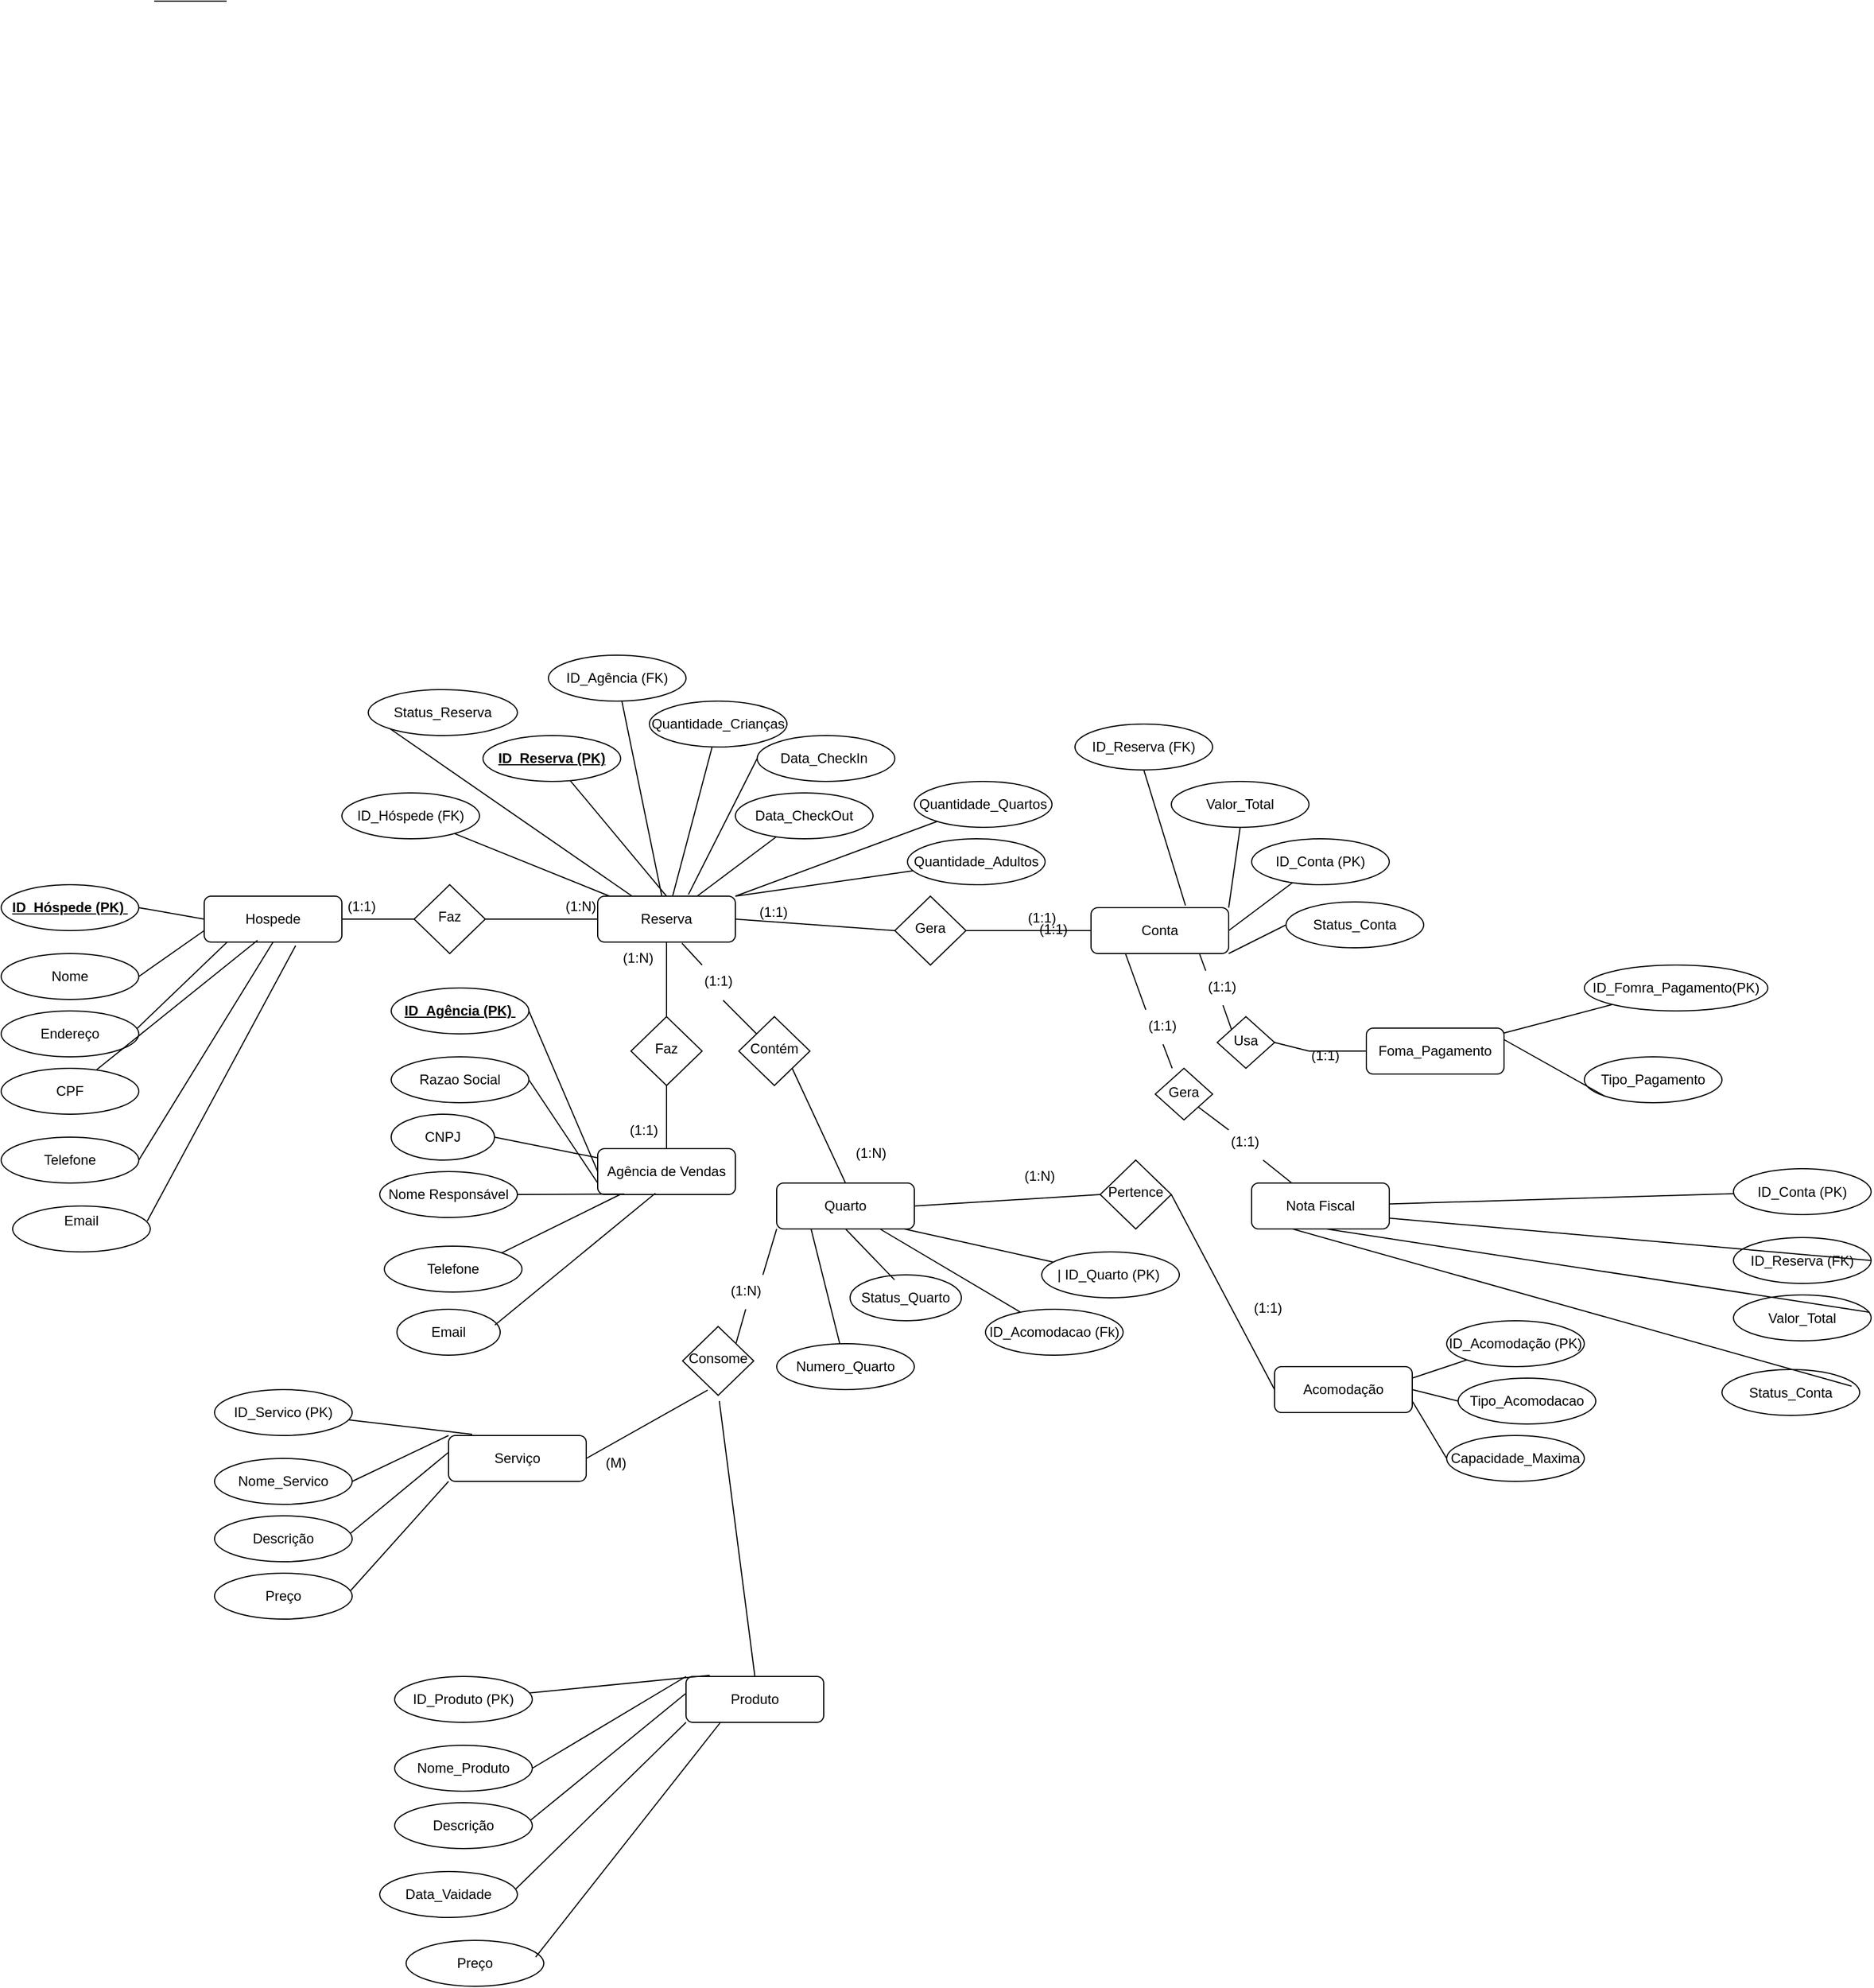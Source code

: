 <mxfile version="26.1.0">
  <diagram id="C5RBs43oDa-KdzZeNtuy" name="Page-1">
    <mxGraphModel dx="1857" dy="2086" grid="1" gridSize="10" guides="1" tooltips="1" connect="1" arrows="1" fold="1" page="1" pageScale="1" pageWidth="827" pageHeight="1169" math="0" shadow="0">
      <root>
        <mxCell id="WIyWlLk6GJQsqaUBKTNV-0" />
        <mxCell id="WIyWlLk6GJQsqaUBKTNV-1" parent="WIyWlLk6GJQsqaUBKTNV-0" />
        <mxCell id="WIyWlLk6GJQsqaUBKTNV-3" value="Hospede" style="rounded=1;whiteSpace=wrap;html=1;fontSize=12;glass=0;strokeWidth=1;shadow=0;" parent="WIyWlLk6GJQsqaUBKTNV-1" vertex="1">
          <mxGeometry x="197" y="40" width="120" height="40" as="geometry" />
        </mxCell>
        <mxCell id="WIyWlLk6GJQsqaUBKTNV-7" value="Agência de Vendas" style="rounded=1;whiteSpace=wrap;html=1;fontSize=12;glass=0;strokeWidth=1;shadow=0;" parent="WIyWlLk6GJQsqaUBKTNV-1" vertex="1">
          <mxGeometry x="540" y="260" width="120" height="40" as="geometry" />
        </mxCell>
        <mxCell id="WIyWlLk6GJQsqaUBKTNV-11" value="Quarto" style="rounded=1;whiteSpace=wrap;html=1;fontSize=12;glass=0;strokeWidth=1;shadow=0;" parent="WIyWlLk6GJQsqaUBKTNV-1" vertex="1">
          <mxGeometry x="696" y="290" width="120" height="40" as="geometry" />
        </mxCell>
        <mxCell id="8hRtxq6peePkyfT46AIR-9" value="&lt;span style=&quot;text-align: left;&quot;&gt;&lt;u&gt;&lt;b&gt;ID_Hóspede (PK)&amp;nbsp;&lt;/b&gt;&lt;/u&gt;&lt;/span&gt;" style="ellipse;whiteSpace=wrap;html=1;" vertex="1" parent="WIyWlLk6GJQsqaUBKTNV-1">
          <mxGeometry x="20" y="30" width="120" height="40" as="geometry" />
        </mxCell>
        <mxCell id="8hRtxq6peePkyfT46AIR-10" value="&lt;span style=&quot;text-align: left;&quot;&gt;Nome&lt;/span&gt;" style="ellipse;whiteSpace=wrap;html=1;" vertex="1" parent="WIyWlLk6GJQsqaUBKTNV-1">
          <mxGeometry x="20" y="90" width="120" height="40" as="geometry" />
        </mxCell>
        <mxCell id="8hRtxq6peePkyfT46AIR-11" value="&lt;span style=&quot;text-align: left;&quot;&gt;Endereço&lt;/span&gt;" style="ellipse;whiteSpace=wrap;html=1;" vertex="1" parent="WIyWlLk6GJQsqaUBKTNV-1">
          <mxGeometry x="20" y="140" width="120" height="40" as="geometry" />
        </mxCell>
        <mxCell id="8hRtxq6peePkyfT46AIR-12" value="&lt;span style=&quot;text-align: left;&quot;&gt;CPF&lt;/span&gt;" style="ellipse;whiteSpace=wrap;html=1;" vertex="1" parent="WIyWlLk6GJQsqaUBKTNV-1">
          <mxGeometry x="20" y="190" width="120" height="40" as="geometry" />
        </mxCell>
        <mxCell id="8hRtxq6peePkyfT46AIR-13" value="&lt;span style=&quot;text-align: left;&quot;&gt;Telefone&lt;/span&gt;" style="ellipse;whiteSpace=wrap;html=1;" vertex="1" parent="WIyWlLk6GJQsqaUBKTNV-1">
          <mxGeometry x="20" y="250" width="120" height="40" as="geometry" />
        </mxCell>
        <mxCell id="8hRtxq6peePkyfT46AIR-14" value="&lt;div style=&quot;text-align: left;&quot;&gt;&lt;span style=&quot;background-color: transparent; color: light-dark(rgb(0, 0, 0), rgb(255, 255, 255));&quot;&gt;Email&lt;/span&gt;&lt;/div&gt;&lt;div style=&quot;text-align: left;&quot;&gt;&lt;span style=&quot;background-color: transparent; color: light-dark(rgb(0, 0, 0), rgb(255, 255, 255));&quot;&gt;&lt;br&gt;&lt;/span&gt;&lt;/div&gt;" style="ellipse;whiteSpace=wrap;html=1;" vertex="1" parent="WIyWlLk6GJQsqaUBKTNV-1">
          <mxGeometry x="30" y="310" width="120" height="40" as="geometry" />
        </mxCell>
        <mxCell id="8hRtxq6peePkyfT46AIR-31" value="&lt;span style=&quot;text-align: left;&quot;&gt;&lt;u&gt;&lt;b&gt;ID_Agência (PK)&amp;nbsp;&lt;/b&gt;&lt;/u&gt;&lt;/span&gt;" style="ellipse;whiteSpace=wrap;html=1;" vertex="1" parent="WIyWlLk6GJQsqaUBKTNV-1">
          <mxGeometry x="360" y="120" width="120" height="40" as="geometry" />
        </mxCell>
        <mxCell id="8hRtxq6peePkyfT46AIR-32" value="&lt;span style=&quot;text-align: left;&quot;&gt;Razao Social&lt;/span&gt;" style="ellipse;whiteSpace=wrap;html=1;" vertex="1" parent="WIyWlLk6GJQsqaUBKTNV-1">
          <mxGeometry x="360" y="180" width="120" height="40" as="geometry" />
        </mxCell>
        <mxCell id="8hRtxq6peePkyfT46AIR-33" value="&lt;span style=&quot;text-align: left;&quot;&gt;CNPJ&lt;/span&gt;" style="ellipse;whiteSpace=wrap;html=1;" vertex="1" parent="WIyWlLk6GJQsqaUBKTNV-1">
          <mxGeometry x="360" y="230" width="90" height="40" as="geometry" />
        </mxCell>
        <mxCell id="8hRtxq6peePkyfT46AIR-35" value="&lt;span style=&quot;text-align: left;&quot;&gt;Nome Responsável&lt;/span&gt;" style="ellipse;whiteSpace=wrap;html=1;" vertex="1" parent="WIyWlLk6GJQsqaUBKTNV-1">
          <mxGeometry x="350" y="280" width="120" height="40" as="geometry" />
        </mxCell>
        <mxCell id="8hRtxq6peePkyfT46AIR-36" value="&lt;div style=&quot;text-align: left;&quot;&gt;Telefone&lt;/div&gt;" style="ellipse;whiteSpace=wrap;html=1;" vertex="1" parent="WIyWlLk6GJQsqaUBKTNV-1">
          <mxGeometry x="354" y="345" width="120" height="40" as="geometry" />
        </mxCell>
        <mxCell id="8hRtxq6peePkyfT46AIR-37" value="&lt;div style=&quot;text-align: left;&quot;&gt;Email&lt;/div&gt;" style="ellipse;whiteSpace=wrap;html=1;" vertex="1" parent="WIyWlLk6GJQsqaUBKTNV-1">
          <mxGeometry x="365" y="400" width="90" height="40" as="geometry" />
        </mxCell>
        <mxCell id="8hRtxq6peePkyfT46AIR-46" value="Reserva" style="rounded=1;whiteSpace=wrap;html=1;fontSize=12;glass=0;strokeWidth=1;shadow=0;" vertex="1" parent="WIyWlLk6GJQsqaUBKTNV-1">
          <mxGeometry x="540" y="40" width="120" height="40" as="geometry" />
        </mxCell>
        <mxCell id="8hRtxq6peePkyfT46AIR-54" value="&lt;span style=&quot;text-align: left;&quot;&gt;&lt;u&gt;&lt;b&gt;ID_Reserva (PK)&lt;/b&gt;&lt;/u&gt;&lt;/span&gt;" style="ellipse;whiteSpace=wrap;html=1;" vertex="1" parent="WIyWlLk6GJQsqaUBKTNV-1">
          <mxGeometry x="440" y="-100" width="120" height="40" as="geometry" />
        </mxCell>
        <mxCell id="8hRtxq6peePkyfT46AIR-55" value="&lt;span style=&quot;text-align: left;&quot;&gt;ID_Hóspede (FK)&lt;/span&gt;" style="ellipse;whiteSpace=wrap;html=1;" vertex="1" parent="WIyWlLk6GJQsqaUBKTNV-1">
          <mxGeometry x="317" y="-50" width="120" height="40" as="geometry" />
        </mxCell>
        <mxCell id="8hRtxq6peePkyfT46AIR-56" value="&lt;span style=&quot;text-align: left;&quot;&gt;ID_Agência (FK)&lt;/span&gt;" style="ellipse;whiteSpace=wrap;html=1;" vertex="1" parent="WIyWlLk6GJQsqaUBKTNV-1">
          <mxGeometry x="497" y="-170" width="120" height="40" as="geometry" />
        </mxCell>
        <mxCell id="8hRtxq6peePkyfT46AIR-57" value="&lt;span style=&quot;text-align: left;&quot;&gt;Data_CheckIn&amp;nbsp;&lt;/span&gt;" style="ellipse;whiteSpace=wrap;html=1;" vertex="1" parent="WIyWlLk6GJQsqaUBKTNV-1">
          <mxGeometry x="679" y="-100" width="120" height="40" as="geometry" />
        </mxCell>
        <mxCell id="8hRtxq6peePkyfT46AIR-58" value="&lt;span style=&quot;text-align: left;&quot;&gt;Data_CheckOut&lt;/span&gt;" style="ellipse;whiteSpace=wrap;html=1;" vertex="1" parent="WIyWlLk6GJQsqaUBKTNV-1">
          <mxGeometry x="660" y="-50" width="120" height="40" as="geometry" />
        </mxCell>
        <mxCell id="8hRtxq6peePkyfT46AIR-59" value="&lt;div style=&quot;text-align: left;&quot;&gt;Quantidade_Quartos&lt;/div&gt;" style="ellipse;whiteSpace=wrap;html=1;" vertex="1" parent="WIyWlLk6GJQsqaUBKTNV-1">
          <mxGeometry x="816" y="-60" width="120" height="40" as="geometry" />
        </mxCell>
        <mxCell id="8hRtxq6peePkyfT46AIR-60" value="&lt;div style=&quot;text-align: left;&quot;&gt;Quantidade_Adultos&lt;/div&gt;" style="ellipse;whiteSpace=wrap;html=1;" vertex="1" parent="WIyWlLk6GJQsqaUBKTNV-1">
          <mxGeometry x="810" y="-10" width="120" height="40" as="geometry" />
        </mxCell>
        <mxCell id="8hRtxq6peePkyfT46AIR-61" value="&lt;div style=&quot;text-align: left;&quot;&gt;Quantidade_Crianças&lt;/div&gt;" style="ellipse;whiteSpace=wrap;html=1;" vertex="1" parent="WIyWlLk6GJQsqaUBKTNV-1">
          <mxGeometry x="585" y="-130" width="120" height="40" as="geometry" />
        </mxCell>
        <mxCell id="8hRtxq6peePkyfT46AIR-63" value="&lt;div style=&quot;text-align: left;&quot;&gt;Status_Reserva&lt;/div&gt;" style="ellipse;whiteSpace=wrap;html=1;" vertex="1" parent="WIyWlLk6GJQsqaUBKTNV-1">
          <mxGeometry x="340" y="-140" width="130" height="40" as="geometry" />
        </mxCell>
        <mxCell id="8hRtxq6peePkyfT46AIR-76" value="" style="endArrow=none;html=1;rounded=0;entryX=0.5;entryY=0;entryDx=0;entryDy=0;" edge="1" parent="WIyWlLk6GJQsqaUBKTNV-1" source="8hRtxq6peePkyfT46AIR-54" target="8hRtxq6peePkyfT46AIR-46">
          <mxGeometry width="50" height="50" relative="1" as="geometry">
            <mxPoint x="693" y="250" as="sourcePoint" />
            <mxPoint x="743" y="200" as="targetPoint" />
          </mxGeometry>
        </mxCell>
        <mxCell id="8hRtxq6peePkyfT46AIR-77" value="" style="endArrow=none;html=1;rounded=0;" edge="1" parent="WIyWlLk6GJQsqaUBKTNV-1" source="8hRtxq6peePkyfT46AIR-55" target="8hRtxq6peePkyfT46AIR-46">
          <mxGeometry width="50" height="50" relative="1" as="geometry">
            <mxPoint x="1090" y="50" as="sourcePoint" />
            <mxPoint x="750" y="130" as="targetPoint" />
          </mxGeometry>
        </mxCell>
        <mxCell id="8hRtxq6peePkyfT46AIR-78" value="" style="endArrow=none;html=1;rounded=0;" edge="1" parent="WIyWlLk6GJQsqaUBKTNV-1" source="8hRtxq6peePkyfT46AIR-56" target="8hRtxq6peePkyfT46AIR-46">
          <mxGeometry width="50" height="50" relative="1" as="geometry">
            <mxPoint x="624" y="70" as="sourcePoint" />
            <mxPoint x="770" y="100" as="targetPoint" />
          </mxGeometry>
        </mxCell>
        <mxCell id="8hRtxq6peePkyfT46AIR-79" value="" style="endArrow=none;html=1;rounded=0;entryX=0.659;entryY=-0.036;entryDx=0;entryDy=0;exitX=0;exitY=0.5;exitDx=0;exitDy=0;entryPerimeter=0;" edge="1" parent="WIyWlLk6GJQsqaUBKTNV-1" source="8hRtxq6peePkyfT46AIR-57" target="8hRtxq6peePkyfT46AIR-46">
          <mxGeometry width="50" height="50" relative="1" as="geometry">
            <mxPoint x="634" y="80" as="sourcePoint" />
            <mxPoint x="780" y="110" as="targetPoint" />
          </mxGeometry>
        </mxCell>
        <mxCell id="8hRtxq6peePkyfT46AIR-80" value="" style="endArrow=none;html=1;rounded=0;" edge="1" parent="WIyWlLk6GJQsqaUBKTNV-1" source="8hRtxq6peePkyfT46AIR-58" target="8hRtxq6peePkyfT46AIR-46">
          <mxGeometry width="50" height="50" relative="1" as="geometry">
            <mxPoint x="644" y="90" as="sourcePoint" />
            <mxPoint x="790" y="120" as="targetPoint" />
          </mxGeometry>
        </mxCell>
        <mxCell id="8hRtxq6peePkyfT46AIR-81" value="" style="endArrow=none;html=1;rounded=0;entryX=1;entryY=0;entryDx=0;entryDy=0;" edge="1" parent="WIyWlLk6GJQsqaUBKTNV-1" source="8hRtxq6peePkyfT46AIR-59" target="8hRtxq6peePkyfT46AIR-46">
          <mxGeometry width="50" height="50" relative="1" as="geometry">
            <mxPoint x="654" y="100" as="sourcePoint" />
            <mxPoint x="800" y="130" as="targetPoint" />
          </mxGeometry>
        </mxCell>
        <mxCell id="8hRtxq6peePkyfT46AIR-82" value="" style="endArrow=none;html=1;rounded=0;entryX=1;entryY=0;entryDx=0;entryDy=0;" edge="1" parent="WIyWlLk6GJQsqaUBKTNV-1" source="8hRtxq6peePkyfT46AIR-60" target="8hRtxq6peePkyfT46AIR-46">
          <mxGeometry width="50" height="50" relative="1" as="geometry">
            <mxPoint x="664" y="110" as="sourcePoint" />
            <mxPoint x="810" y="140" as="targetPoint" />
          </mxGeometry>
        </mxCell>
        <mxCell id="8hRtxq6peePkyfT46AIR-83" value="" style="endArrow=none;html=1;rounded=0;" edge="1" parent="WIyWlLk6GJQsqaUBKTNV-1" source="8hRtxq6peePkyfT46AIR-61" target="8hRtxq6peePkyfT46AIR-46">
          <mxGeometry width="50" height="50" relative="1" as="geometry">
            <mxPoint x="674" y="120" as="sourcePoint" />
            <mxPoint x="820" y="150" as="targetPoint" />
          </mxGeometry>
        </mxCell>
        <mxCell id="8hRtxq6peePkyfT46AIR-84" value="" style="endArrow=none;html=1;rounded=0;entryX=0.25;entryY=0;entryDx=0;entryDy=0;exitX=0;exitY=1;exitDx=0;exitDy=0;" edge="1" parent="WIyWlLk6GJQsqaUBKTNV-1" source="8hRtxq6peePkyfT46AIR-63" target="8hRtxq6peePkyfT46AIR-46">
          <mxGeometry width="50" height="50" relative="1" as="geometry">
            <mxPoint x="540" y="-130" as="sourcePoint" />
            <mxPoint x="830" y="160" as="targetPoint" />
          </mxGeometry>
        </mxCell>
        <mxCell id="8hRtxq6peePkyfT46AIR-86" value="" style="endArrow=none;html=1;rounded=0;exitX=1;exitY=0.5;exitDx=0;exitDy=0;entryX=0;entryY=0.5;entryDx=0;entryDy=0;" edge="1" parent="WIyWlLk6GJQsqaUBKTNV-1" source="8hRtxq6peePkyfT46AIR-9" target="WIyWlLk6GJQsqaUBKTNV-3">
          <mxGeometry width="50" height="50" relative="1" as="geometry">
            <mxPoint x="160" y="60" as="sourcePoint" />
            <mxPoint x="190" y="130" as="targetPoint" />
          </mxGeometry>
        </mxCell>
        <mxCell id="8hRtxq6peePkyfT46AIR-88" value="" style="endArrow=none;html=1;rounded=0;exitX=1;exitY=0.5;exitDx=0;exitDy=0;entryX=0;entryY=0.75;entryDx=0;entryDy=0;" edge="1" parent="WIyWlLk6GJQsqaUBKTNV-1" source="8hRtxq6peePkyfT46AIR-10" target="WIyWlLk6GJQsqaUBKTNV-3">
          <mxGeometry width="50" height="50" relative="1" as="geometry">
            <mxPoint x="150" y="60" as="sourcePoint" />
            <mxPoint x="207" y="70" as="targetPoint" />
          </mxGeometry>
        </mxCell>
        <mxCell id="8hRtxq6peePkyfT46AIR-89" value="" style="endArrow=none;html=1;rounded=0;exitX=0.989;exitY=0.378;exitDx=0;exitDy=0;entryX=0;entryY=0.5;entryDx=0;entryDy=0;exitPerimeter=0;" edge="1" parent="WIyWlLk6GJQsqaUBKTNV-1" source="8hRtxq6peePkyfT46AIR-11">
          <mxGeometry width="50" height="50" relative="1" as="geometry">
            <mxPoint x="160" y="70" as="sourcePoint" />
            <mxPoint x="217" y="80" as="targetPoint" />
          </mxGeometry>
        </mxCell>
        <mxCell id="8hRtxq6peePkyfT46AIR-90" value="" style="endArrow=none;html=1;rounded=0;entryX=0.387;entryY=0.962;entryDx=0;entryDy=0;entryPerimeter=0;" edge="1" parent="WIyWlLk6GJQsqaUBKTNV-1" source="8hRtxq6peePkyfT46AIR-12" target="WIyWlLk6GJQsqaUBKTNV-3">
          <mxGeometry width="50" height="50" relative="1" as="geometry">
            <mxPoint x="170" y="80" as="sourcePoint" />
            <mxPoint x="227" y="90" as="targetPoint" />
          </mxGeometry>
        </mxCell>
        <mxCell id="8hRtxq6peePkyfT46AIR-91" value="" style="endArrow=none;html=1;rounded=0;exitX=1;exitY=0.5;exitDx=0;exitDy=0;entryX=0.5;entryY=1;entryDx=0;entryDy=0;" edge="1" parent="WIyWlLk6GJQsqaUBKTNV-1" source="8hRtxq6peePkyfT46AIR-13" target="WIyWlLk6GJQsqaUBKTNV-3">
          <mxGeometry width="50" height="50" relative="1" as="geometry">
            <mxPoint x="180" y="90" as="sourcePoint" />
            <mxPoint x="237" y="100" as="targetPoint" />
          </mxGeometry>
        </mxCell>
        <mxCell id="8hRtxq6peePkyfT46AIR-92" value="" style="endArrow=none;html=1;rounded=0;exitX=0.978;exitY=0.328;exitDx=0;exitDy=0;entryX=0.664;entryY=1.078;entryDx=0;entryDy=0;exitPerimeter=0;entryPerimeter=0;" edge="1" parent="WIyWlLk6GJQsqaUBKTNV-1" source="8hRtxq6peePkyfT46AIR-14" target="WIyWlLk6GJQsqaUBKTNV-3">
          <mxGeometry width="50" height="50" relative="1" as="geometry">
            <mxPoint x="190" y="100" as="sourcePoint" />
            <mxPoint x="247" y="110" as="targetPoint" />
          </mxGeometry>
        </mxCell>
        <mxCell id="8hRtxq6peePkyfT46AIR-94" value="Acomodação" style="rounded=1;whiteSpace=wrap;html=1;fontSize=12;glass=0;strokeWidth=1;shadow=0;" vertex="1" parent="WIyWlLk6GJQsqaUBKTNV-1">
          <mxGeometry x="1130" y="450" width="120" height="40" as="geometry" />
        </mxCell>
        <mxCell id="8hRtxq6peePkyfT46AIR-95" value="&lt;span style=&quot;text-align: left;&quot;&gt;ID_Acomodação (PK)&lt;/span&gt;" style="ellipse;whiteSpace=wrap;html=1;" vertex="1" parent="WIyWlLk6GJQsqaUBKTNV-1">
          <mxGeometry x="1280" y="410" width="120" height="40" as="geometry" />
        </mxCell>
        <mxCell id="8hRtxq6peePkyfT46AIR-96" value="&lt;span style=&quot;text-align: left;&quot;&gt;Tipo_Acomodacao&lt;/span&gt;" style="ellipse;whiteSpace=wrap;html=1;" vertex="1" parent="WIyWlLk6GJQsqaUBKTNV-1">
          <mxGeometry x="1290" y="460" width="120" height="40" as="geometry" />
        </mxCell>
        <mxCell id="8hRtxq6peePkyfT46AIR-97" value="&lt;span style=&quot;text-align: left;&quot;&gt;Capacidade_Maxima&lt;/span&gt;" style="ellipse;whiteSpace=wrap;html=1;" vertex="1" parent="WIyWlLk6GJQsqaUBKTNV-1">
          <mxGeometry x="1280" y="510" width="120" height="40" as="geometry" />
        </mxCell>
        <mxCell id="8hRtxq6peePkyfT46AIR-99" value="" style="endArrow=none;html=1;rounded=0;entryX=1;entryY=0.5;entryDx=0;entryDy=0;exitX=0;exitY=0.5;exitDx=0;exitDy=0;" edge="1" parent="WIyWlLk6GJQsqaUBKTNV-1" source="8hRtxq6peePkyfT46AIR-96" target="8hRtxq6peePkyfT46AIR-94">
          <mxGeometry width="50" height="50" relative="1" as="geometry">
            <mxPoint x="1288.5" y="310" as="sourcePoint" />
            <mxPoint x="914.5" y="320" as="targetPoint" />
          </mxGeometry>
        </mxCell>
        <mxCell id="8hRtxq6peePkyfT46AIR-100" value="" style="endArrow=none;html=1;rounded=0;exitX=0;exitY=0.5;exitDx=0;exitDy=0;entryX=1;entryY=0.75;entryDx=0;entryDy=0;" edge="1" parent="WIyWlLk6GJQsqaUBKTNV-1" source="8hRtxq6peePkyfT46AIR-97" target="8hRtxq6peePkyfT46AIR-94">
          <mxGeometry width="50" height="50" relative="1" as="geometry">
            <mxPoint x="877" y="320" as="sourcePoint" />
            <mxPoint x="934" y="330" as="targetPoint" />
          </mxGeometry>
        </mxCell>
        <mxCell id="8hRtxq6peePkyfT46AIR-102" value="" style="endArrow=none;html=1;rounded=0;entryX=1;entryY=0.25;entryDx=0;entryDy=0;" edge="1" parent="WIyWlLk6GJQsqaUBKTNV-1" source="8hRtxq6peePkyfT46AIR-95" target="8hRtxq6peePkyfT46AIR-94">
          <mxGeometry width="50" height="50" relative="1" as="geometry">
            <mxPoint x="867.5" y="370" as="sourcePoint" />
            <mxPoint x="958.5" y="320" as="targetPoint" />
          </mxGeometry>
        </mxCell>
        <mxCell id="8hRtxq6peePkyfT46AIR-103" value="Faz" style="rhombus;whiteSpace=wrap;html=1;shadow=0;fontFamily=Helvetica;fontSize=12;align=center;strokeWidth=1;spacing=6;spacingTop=-4;" vertex="1" parent="WIyWlLk6GJQsqaUBKTNV-1">
          <mxGeometry x="380" y="30" width="62" height="60" as="geometry" />
        </mxCell>
        <mxCell id="8hRtxq6peePkyfT46AIR-105" value="&lt;span style=&quot;text-align: left;&quot;&gt;| ID_Quarto (PK)&amp;nbsp;&lt;/span&gt;" style="ellipse;whiteSpace=wrap;html=1;" vertex="1" parent="WIyWlLk6GJQsqaUBKTNV-1">
          <mxGeometry x="927" y="350" width="120" height="40" as="geometry" />
        </mxCell>
        <mxCell id="8hRtxq6peePkyfT46AIR-106" value="&lt;span style=&quot;text-align: left;&quot;&gt;ID_Acomodacao (Fk)&lt;/span&gt;" style="ellipse;whiteSpace=wrap;html=1;" vertex="1" parent="WIyWlLk6GJQsqaUBKTNV-1">
          <mxGeometry x="878" y="400" width="120" height="40" as="geometry" />
        </mxCell>
        <mxCell id="8hRtxq6peePkyfT46AIR-107" value="&lt;span style=&quot;text-align: left;&quot;&gt;Numero_Quarto&lt;/span&gt;" style="ellipse;whiteSpace=wrap;html=1;" vertex="1" parent="WIyWlLk6GJQsqaUBKTNV-1">
          <mxGeometry x="696" y="430" width="120" height="40" as="geometry" />
        </mxCell>
        <mxCell id="8hRtxq6peePkyfT46AIR-108" value="" style="endArrow=none;html=1;rounded=0;entryX=0.75;entryY=1;entryDx=0;entryDy=0;" edge="1" parent="WIyWlLk6GJQsqaUBKTNV-1" source="8hRtxq6peePkyfT46AIR-106" target="WIyWlLk6GJQsqaUBKTNV-11">
          <mxGeometry width="50" height="50" relative="1" as="geometry">
            <mxPoint x="795" y="580" as="sourcePoint" />
            <mxPoint x="876.5" y="580" as="targetPoint" />
          </mxGeometry>
        </mxCell>
        <mxCell id="8hRtxq6peePkyfT46AIR-109" value="" style="endArrow=none;html=1;rounded=0;entryX=0.25;entryY=1;entryDx=0;entryDy=0;" edge="1" parent="WIyWlLk6GJQsqaUBKTNV-1" source="8hRtxq6peePkyfT46AIR-107" target="WIyWlLk6GJQsqaUBKTNV-11">
          <mxGeometry width="50" height="50" relative="1" as="geometry">
            <mxPoint x="728.5" y="400" as="sourcePoint" />
            <mxPoint x="906.5" y="600" as="targetPoint" />
          </mxGeometry>
        </mxCell>
        <mxCell id="8hRtxq6peePkyfT46AIR-110" value="" style="endArrow=none;html=1;rounded=0;entryX=0.922;entryY=0.997;entryDx=0;entryDy=0;entryPerimeter=0;" edge="1" parent="WIyWlLk6GJQsqaUBKTNV-1" source="8hRtxq6peePkyfT46AIR-105" target="WIyWlLk6GJQsqaUBKTNV-11">
          <mxGeometry width="50" height="50" relative="1" as="geometry">
            <mxPoint x="795.5" y="640" as="sourcePoint" />
            <mxPoint x="876.5" y="570" as="targetPoint" />
          </mxGeometry>
        </mxCell>
        <mxCell id="8hRtxq6peePkyfT46AIR-112" value="&lt;span style=&quot;text-align: left;&quot;&gt;Status_Quarto&lt;/span&gt;" style="ellipse;whiteSpace=wrap;html=1;" vertex="1" parent="WIyWlLk6GJQsqaUBKTNV-1">
          <mxGeometry x="760" y="370" width="97" height="40" as="geometry" />
        </mxCell>
        <mxCell id="8hRtxq6peePkyfT46AIR-113" value="" style="endArrow=none;html=1;rounded=0;exitX=0.399;exitY=0.108;exitDx=0;exitDy=0;exitPerimeter=0;entryX=0.5;entryY=1;entryDx=0;entryDy=0;" edge="1" parent="WIyWlLk6GJQsqaUBKTNV-1" source="8hRtxq6peePkyfT46AIR-112" target="WIyWlLk6GJQsqaUBKTNV-11">
          <mxGeometry width="50" height="50" relative="1" as="geometry">
            <mxPoint x="805" y="640" as="sourcePoint" />
            <mxPoint x="788.5" y="340" as="targetPoint" />
          </mxGeometry>
        </mxCell>
        <mxCell id="8hRtxq6peePkyfT46AIR-115" value="Serviço" style="rounded=1;whiteSpace=wrap;html=1;fontSize=12;glass=0;strokeWidth=1;shadow=0;" vertex="1" parent="WIyWlLk6GJQsqaUBKTNV-1">
          <mxGeometry x="410" y="510" width="120" height="40" as="geometry" />
        </mxCell>
        <mxCell id="8hRtxq6peePkyfT46AIR-116" value="&lt;span style=&quot;text-align: left;&quot;&gt;&amp;nbsp;ID_Servico (PK)&amp;nbsp;&lt;/span&gt;" style="ellipse;whiteSpace=wrap;html=1;" vertex="1" parent="WIyWlLk6GJQsqaUBKTNV-1">
          <mxGeometry x="206" y="470" width="120" height="40" as="geometry" />
        </mxCell>
        <mxCell id="8hRtxq6peePkyfT46AIR-117" value="&lt;span style=&quot;text-align: left;&quot;&gt;Nome_Servico&lt;/span&gt;" style="ellipse;whiteSpace=wrap;html=1;" vertex="1" parent="WIyWlLk6GJQsqaUBKTNV-1">
          <mxGeometry x="206" y="530" width="120" height="40" as="geometry" />
        </mxCell>
        <mxCell id="8hRtxq6peePkyfT46AIR-118" value="&lt;span style=&quot;text-align: left;&quot;&gt;Descrição&lt;/span&gt;" style="ellipse;whiteSpace=wrap;html=1;" vertex="1" parent="WIyWlLk6GJQsqaUBKTNV-1">
          <mxGeometry x="206" y="580" width="120" height="40" as="geometry" />
        </mxCell>
        <mxCell id="8hRtxq6peePkyfT46AIR-119" value="" style="endArrow=none;html=1;rounded=0;exitX=1;exitY=0.5;exitDx=0;exitDy=0;entryX=0;entryY=0;entryDx=0;entryDy=0;" edge="1" parent="WIyWlLk6GJQsqaUBKTNV-1" source="8hRtxq6peePkyfT46AIR-117" target="8hRtxq6peePkyfT46AIR-115">
          <mxGeometry width="50" height="50" relative="1" as="geometry">
            <mxPoint x="336" y="500" as="sourcePoint" />
            <mxPoint x="417.5" y="500" as="targetPoint" />
          </mxGeometry>
        </mxCell>
        <mxCell id="8hRtxq6peePkyfT46AIR-120" value="" style="endArrow=none;html=1;rounded=0;exitX=0.989;exitY=0.378;exitDx=0;exitDy=0;entryX=-0.004;entryY=0.376;entryDx=0;entryDy=0;exitPerimeter=0;entryPerimeter=0;" edge="1" parent="WIyWlLk6GJQsqaUBKTNV-1" source="8hRtxq6peePkyfT46AIR-118" target="8hRtxq6peePkyfT46AIR-115">
          <mxGeometry width="50" height="50" relative="1" as="geometry">
            <mxPoint x="346" y="510" as="sourcePoint" />
            <mxPoint x="447.5" y="520" as="targetPoint" />
          </mxGeometry>
        </mxCell>
        <mxCell id="8hRtxq6peePkyfT46AIR-121" value="" style="endArrow=none;html=1;rounded=0;entryX=0.172;entryY=-0.026;entryDx=0;entryDy=0;entryPerimeter=0;" edge="1" parent="WIyWlLk6GJQsqaUBKTNV-1" source="8hRtxq6peePkyfT46AIR-116" target="8hRtxq6peePkyfT46AIR-115">
          <mxGeometry width="50" height="50" relative="1" as="geometry">
            <mxPoint x="336.5" y="560" as="sourcePoint" />
            <mxPoint x="417.5" y="490" as="targetPoint" />
          </mxGeometry>
        </mxCell>
        <mxCell id="8hRtxq6peePkyfT46AIR-122" value="&lt;span style=&quot;text-align: left;&quot;&gt;Preço&lt;/span&gt;" style="ellipse;whiteSpace=wrap;html=1;" vertex="1" parent="WIyWlLk6GJQsqaUBKTNV-1">
          <mxGeometry x="206" y="630" width="120" height="40" as="geometry" />
        </mxCell>
        <mxCell id="8hRtxq6peePkyfT46AIR-123" value="" style="endArrow=none;html=1;rounded=0;exitX=0.989;exitY=0.378;exitDx=0;exitDy=0;entryX=0;entryY=1;entryDx=0;entryDy=0;exitPerimeter=0;" edge="1" parent="WIyWlLk6GJQsqaUBKTNV-1" source="8hRtxq6peePkyfT46AIR-122" target="8hRtxq6peePkyfT46AIR-115">
          <mxGeometry width="50" height="50" relative="1" as="geometry">
            <mxPoint x="346" y="560" as="sourcePoint" />
            <mxPoint x="447.5" y="570" as="targetPoint" />
          </mxGeometry>
        </mxCell>
        <mxCell id="8hRtxq6peePkyfT46AIR-125" value="Produto" style="rounded=1;whiteSpace=wrap;html=1;fontSize=12;glass=0;strokeWidth=1;shadow=0;" vertex="1" parent="WIyWlLk6GJQsqaUBKTNV-1">
          <mxGeometry x="617" y="720" width="120" height="40" as="geometry" />
        </mxCell>
        <mxCell id="8hRtxq6peePkyfT46AIR-126" value="&lt;span style=&quot;text-align: left;&quot;&gt;&amp;nbsp;ID_Produto (PK)&amp;nbsp;&lt;/span&gt;" style="ellipse;whiteSpace=wrap;html=1;" vertex="1" parent="WIyWlLk6GJQsqaUBKTNV-1">
          <mxGeometry x="363" y="720" width="120" height="40" as="geometry" />
        </mxCell>
        <mxCell id="8hRtxq6peePkyfT46AIR-127" value="&lt;span style=&quot;text-align: left;&quot;&gt;Nome_Produto&lt;/span&gt;" style="ellipse;whiteSpace=wrap;html=1;" vertex="1" parent="WIyWlLk6GJQsqaUBKTNV-1">
          <mxGeometry x="363" y="780" width="120" height="40" as="geometry" />
        </mxCell>
        <mxCell id="8hRtxq6peePkyfT46AIR-128" value="&lt;span style=&quot;text-align: left;&quot;&gt;Descrição&lt;/span&gt;" style="ellipse;whiteSpace=wrap;html=1;" vertex="1" parent="WIyWlLk6GJQsqaUBKTNV-1">
          <mxGeometry x="363" y="830" width="120" height="40" as="geometry" />
        </mxCell>
        <mxCell id="8hRtxq6peePkyfT46AIR-129" value="" style="endArrow=none;html=1;rounded=0;exitX=1;exitY=0.5;exitDx=0;exitDy=0;entryX=0;entryY=0;entryDx=0;entryDy=0;" edge="1" parent="WIyWlLk6GJQsqaUBKTNV-1" source="8hRtxq6peePkyfT46AIR-127" target="8hRtxq6peePkyfT46AIR-125">
          <mxGeometry width="50" height="50" relative="1" as="geometry">
            <mxPoint x="493" y="750" as="sourcePoint" />
            <mxPoint x="574.5" y="750" as="targetPoint" />
          </mxGeometry>
        </mxCell>
        <mxCell id="8hRtxq6peePkyfT46AIR-130" value="" style="endArrow=none;html=1;rounded=0;exitX=0.989;exitY=0.378;exitDx=0;exitDy=0;entryX=-0.004;entryY=0.376;entryDx=0;entryDy=0;exitPerimeter=0;entryPerimeter=0;" edge="1" parent="WIyWlLk6GJQsqaUBKTNV-1" source="8hRtxq6peePkyfT46AIR-128" target="8hRtxq6peePkyfT46AIR-125">
          <mxGeometry width="50" height="50" relative="1" as="geometry">
            <mxPoint x="503" y="760" as="sourcePoint" />
            <mxPoint x="604.5" y="770" as="targetPoint" />
          </mxGeometry>
        </mxCell>
        <mxCell id="8hRtxq6peePkyfT46AIR-131" value="" style="endArrow=none;html=1;rounded=0;entryX=0.172;entryY=-0.026;entryDx=0;entryDy=0;entryPerimeter=0;" edge="1" parent="WIyWlLk6GJQsqaUBKTNV-1" source="8hRtxq6peePkyfT46AIR-126" target="8hRtxq6peePkyfT46AIR-125">
          <mxGeometry width="50" height="50" relative="1" as="geometry">
            <mxPoint x="493.5" y="810" as="sourcePoint" />
            <mxPoint x="574.5" y="740" as="targetPoint" />
          </mxGeometry>
        </mxCell>
        <mxCell id="8hRtxq6peePkyfT46AIR-132" value="&lt;span style=&quot;text-align: left;&quot;&gt;Data_Vaidade&lt;/span&gt;" style="ellipse;whiteSpace=wrap;html=1;" vertex="1" parent="WIyWlLk6GJQsqaUBKTNV-1">
          <mxGeometry x="350" y="890" width="120" height="40" as="geometry" />
        </mxCell>
        <mxCell id="8hRtxq6peePkyfT46AIR-133" value="" style="endArrow=none;html=1;rounded=0;exitX=0.989;exitY=0.378;exitDx=0;exitDy=0;entryX=0;entryY=1;entryDx=0;entryDy=0;exitPerimeter=0;" edge="1" parent="WIyWlLk6GJQsqaUBKTNV-1" source="8hRtxq6peePkyfT46AIR-132" target="8hRtxq6peePkyfT46AIR-125">
          <mxGeometry width="50" height="50" relative="1" as="geometry">
            <mxPoint x="503" y="810" as="sourcePoint" />
            <mxPoint x="604.5" y="820" as="targetPoint" />
          </mxGeometry>
        </mxCell>
        <mxCell id="8hRtxq6peePkyfT46AIR-134" value="&lt;span style=&quot;text-align: left;&quot;&gt;Preço&lt;/span&gt;" style="ellipse;whiteSpace=wrap;html=1;" vertex="1" parent="WIyWlLk6GJQsqaUBKTNV-1">
          <mxGeometry x="373" y="950" width="120" height="40" as="geometry" />
        </mxCell>
        <mxCell id="8hRtxq6peePkyfT46AIR-135" value="" style="endArrow=none;html=1;rounded=0;entryX=0.25;entryY=1;entryDx=0;entryDy=0;exitX=0.941;exitY=0.363;exitDx=0;exitDy=0;exitPerimeter=0;" edge="1" parent="WIyWlLk6GJQsqaUBKTNV-1" source="8hRtxq6peePkyfT46AIR-134" target="8hRtxq6peePkyfT46AIR-125">
          <mxGeometry width="50" height="50" relative="1" as="geometry">
            <mxPoint x="503" y="960" as="sourcePoint" />
            <mxPoint x="637" y="840" as="targetPoint" />
          </mxGeometry>
        </mxCell>
        <mxCell id="8hRtxq6peePkyfT46AIR-137" value="Conta" style="rounded=1;whiteSpace=wrap;html=1;fontSize=12;glass=0;strokeWidth=1;shadow=0;" vertex="1" parent="WIyWlLk6GJQsqaUBKTNV-1">
          <mxGeometry x="970" y="50.0" width="120" height="40" as="geometry" />
        </mxCell>
        <mxCell id="8hRtxq6peePkyfT46AIR-138" value="&lt;span style=&quot;text-align: left;&quot;&gt;&amp;nbsp;ID_Conta (PK)&amp;nbsp;&lt;/span&gt;" style="ellipse;whiteSpace=wrap;html=1;" vertex="1" parent="WIyWlLk6GJQsqaUBKTNV-1">
          <mxGeometry x="1110" y="-10.0" width="120" height="40" as="geometry" />
        </mxCell>
        <mxCell id="8hRtxq6peePkyfT46AIR-139" value="&lt;span style=&quot;text-align: left;&quot;&gt;ID_Reserva (FK)&lt;/span&gt;" style="ellipse;whiteSpace=wrap;html=1;" vertex="1" parent="WIyWlLk6GJQsqaUBKTNV-1">
          <mxGeometry x="956" y="-110.0" width="120" height="40" as="geometry" />
        </mxCell>
        <mxCell id="8hRtxq6peePkyfT46AIR-140" value="&lt;span style=&quot;text-align: left;&quot;&gt;Valor_Total&lt;/span&gt;" style="ellipse;whiteSpace=wrap;html=1;" vertex="1" parent="WIyWlLk6GJQsqaUBKTNV-1">
          <mxGeometry x="1040" y="-60.0" width="120" height="40" as="geometry" />
        </mxCell>
        <mxCell id="8hRtxq6peePkyfT46AIR-141" value="" style="endArrow=none;html=1;rounded=0;exitX=0.5;exitY=1;exitDx=0;exitDy=0;entryX=0.686;entryY=-0.046;entryDx=0;entryDy=0;entryPerimeter=0;" edge="1" parent="WIyWlLk6GJQsqaUBKTNV-1" source="8hRtxq6peePkyfT46AIR-139" target="8hRtxq6peePkyfT46AIR-137">
          <mxGeometry width="50" height="50" relative="1" as="geometry">
            <mxPoint x="1165.5" y="45.48" as="sourcePoint" />
            <mxPoint x="1247" y="45.48" as="targetPoint" />
          </mxGeometry>
        </mxCell>
        <mxCell id="8hRtxq6peePkyfT46AIR-142" value="" style="endArrow=none;html=1;rounded=0;exitX=0.5;exitY=1;exitDx=0;exitDy=0;entryX=1;entryY=0;entryDx=0;entryDy=0;" edge="1" parent="WIyWlLk6GJQsqaUBKTNV-1" source="8hRtxq6peePkyfT46AIR-140" target="8hRtxq6peePkyfT46AIR-137">
          <mxGeometry width="50" height="50" relative="1" as="geometry">
            <mxPoint x="1175.5" y="55.48" as="sourcePoint" />
            <mxPoint x="1277" y="65.48" as="targetPoint" />
          </mxGeometry>
        </mxCell>
        <mxCell id="8hRtxq6peePkyfT46AIR-143" value="" style="endArrow=none;html=1;rounded=0;entryX=1;entryY=0.5;entryDx=0;entryDy=0;" edge="1" parent="WIyWlLk6GJQsqaUBKTNV-1" source="8hRtxq6peePkyfT46AIR-138" target="8hRtxq6peePkyfT46AIR-137">
          <mxGeometry width="50" height="50" relative="1" as="geometry">
            <mxPoint x="1166" y="105.48" as="sourcePoint" />
            <mxPoint x="1247" y="35.48" as="targetPoint" />
          </mxGeometry>
        </mxCell>
        <mxCell id="8hRtxq6peePkyfT46AIR-145" value="&lt;span style=&quot;text-align: left;&quot;&gt;Status_Conta&lt;/span&gt;" style="ellipse;whiteSpace=wrap;html=1;" vertex="1" parent="WIyWlLk6GJQsqaUBKTNV-1">
          <mxGeometry x="1140" y="45" width="120" height="40" as="geometry" />
        </mxCell>
        <mxCell id="8hRtxq6peePkyfT46AIR-146" value="" style="endArrow=none;html=1;rounded=0;entryX=1;entryY=1;entryDx=0;entryDy=0;exitX=0;exitY=0.5;exitDx=0;exitDy=0;" edge="1" parent="WIyWlLk6GJQsqaUBKTNV-1" source="8hRtxq6peePkyfT46AIR-145" target="8hRtxq6peePkyfT46AIR-137">
          <mxGeometry width="50" height="50" relative="1" as="geometry">
            <mxPoint x="1138.42" y="205" as="sourcePoint" />
            <mxPoint x="1309.5" y="135.48" as="targetPoint" />
          </mxGeometry>
        </mxCell>
        <mxCell id="8hRtxq6peePkyfT46AIR-148" value="Foma_Pagamento" style="rounded=1;whiteSpace=wrap;html=1;fontSize=12;glass=0;strokeWidth=1;shadow=0;" vertex="1" parent="WIyWlLk6GJQsqaUBKTNV-1">
          <mxGeometry x="1210" y="155" width="120" height="40" as="geometry" />
        </mxCell>
        <mxCell id="8hRtxq6peePkyfT46AIR-149" value="&lt;span style=&quot;text-align: left;&quot;&gt;&amp;nbsp;ID_Fomra_Pagamento(PK)&amp;nbsp;&lt;/span&gt;" style="ellipse;whiteSpace=wrap;html=1;" vertex="1" parent="WIyWlLk6GJQsqaUBKTNV-1">
          <mxGeometry x="1400" y="100" width="160" height="40" as="geometry" />
        </mxCell>
        <mxCell id="8hRtxq6peePkyfT46AIR-150" value="&lt;span style=&quot;text-align: left;&quot;&gt;Tipo_Pagamento&lt;/span&gt;" style="ellipse;whiteSpace=wrap;html=1;" vertex="1" parent="WIyWlLk6GJQsqaUBKTNV-1">
          <mxGeometry x="1400" y="180" width="120" height="40" as="geometry" />
        </mxCell>
        <mxCell id="8hRtxq6peePkyfT46AIR-152" value="" style="endArrow=none;html=1;rounded=0;exitX=0;exitY=1;exitDx=0;exitDy=0;entryX=1;entryY=0.25;entryDx=0;entryDy=0;" edge="1" parent="WIyWlLk6GJQsqaUBKTNV-1" source="8hRtxq6peePkyfT46AIR-150" target="8hRtxq6peePkyfT46AIR-148">
          <mxGeometry width="50" height="50" relative="1" as="geometry">
            <mxPoint x="1360" y="275" as="sourcePoint" />
            <mxPoint x="1290" y="260" as="targetPoint" />
          </mxGeometry>
        </mxCell>
        <mxCell id="8hRtxq6peePkyfT46AIR-154" value="" style="endArrow=none;html=1;rounded=0;" edge="1" parent="WIyWlLk6GJQsqaUBKTNV-1" source="8hRtxq6peePkyfT46AIR-149" target="8hRtxq6peePkyfT46AIR-148">
          <mxGeometry width="50" height="50" relative="1" as="geometry">
            <mxPoint x="1360.5" y="335" as="sourcePoint" />
            <mxPoint x="1441.5" y="265" as="targetPoint" />
          </mxGeometry>
        </mxCell>
        <mxCell id="8hRtxq6peePkyfT46AIR-156" value="&lt;span style=&quot;text-align: left;&quot;&gt;&amp;nbsp;ID_Conta (PK)&amp;nbsp;&lt;/span&gt;" style="ellipse;whiteSpace=wrap;html=1;" vertex="1" parent="WIyWlLk6GJQsqaUBKTNV-1">
          <mxGeometry x="1530" y="277.5" width="120" height="40" as="geometry" />
        </mxCell>
        <mxCell id="8hRtxq6peePkyfT46AIR-157" value="&lt;span style=&quot;text-align: left;&quot;&gt;ID_Reserva (FK)&lt;/span&gt;" style="ellipse;whiteSpace=wrap;html=1;" vertex="1" parent="WIyWlLk6GJQsqaUBKTNV-1">
          <mxGeometry x="1530" y="337.5" width="120" height="40" as="geometry" />
        </mxCell>
        <mxCell id="8hRtxq6peePkyfT46AIR-158" value="&lt;span style=&quot;text-align: left;&quot;&gt;Valor_Total&lt;/span&gt;" style="ellipse;whiteSpace=wrap;html=1;" vertex="1" parent="WIyWlLk6GJQsqaUBKTNV-1">
          <mxGeometry x="1530" y="387.5" width="120" height="40" as="geometry" />
        </mxCell>
        <mxCell id="8hRtxq6peePkyfT46AIR-159" value="" style="endArrow=none;html=1;rounded=0;exitX=1;exitY=0.5;exitDx=0;exitDy=0;entryX=0;entryY=0.5;entryDx=0;entryDy=0;" edge="1" parent="WIyWlLk6GJQsqaUBKTNV-1" source="8hRtxq6peePkyfT46AIR-157" target="8hRtxq6peePkyfT46AIR-164">
          <mxGeometry width="50" height="50" relative="1" as="geometry">
            <mxPoint x="1660" y="307.5" as="sourcePoint" />
            <mxPoint x="1794" y="347.5" as="targetPoint" />
          </mxGeometry>
        </mxCell>
        <mxCell id="8hRtxq6peePkyfT46AIR-160" value="" style="endArrow=none;html=1;rounded=0;exitX=0.989;exitY=0.378;exitDx=0;exitDy=0;exitPerimeter=0;entryX=0;entryY=0.75;entryDx=0;entryDy=0;" edge="1" parent="WIyWlLk6GJQsqaUBKTNV-1" source="8hRtxq6peePkyfT46AIR-158" target="8hRtxq6peePkyfT46AIR-164">
          <mxGeometry width="50" height="50" relative="1" as="geometry">
            <mxPoint x="1670" y="317.5" as="sourcePoint" />
            <mxPoint x="1840" y="367.5" as="targetPoint" />
          </mxGeometry>
        </mxCell>
        <mxCell id="8hRtxq6peePkyfT46AIR-161" value="" style="endArrow=none;html=1;rounded=0;" edge="1" parent="WIyWlLk6GJQsqaUBKTNV-1" source="8hRtxq6peePkyfT46AIR-156" target="8hRtxq6peePkyfT46AIR-164">
          <mxGeometry width="50" height="50" relative="1" as="geometry">
            <mxPoint x="1660.5" y="367.5" as="sourcePoint" />
            <mxPoint x="1815" y="346.5" as="targetPoint" />
          </mxGeometry>
        </mxCell>
        <mxCell id="8hRtxq6peePkyfT46AIR-162" value="&lt;span style=&quot;text-align: left;&quot;&gt;Status_Conta&lt;/span&gt;" style="ellipse;whiteSpace=wrap;html=1;" vertex="1" parent="WIyWlLk6GJQsqaUBKTNV-1">
          <mxGeometry x="1520" y="452.5" width="120" height="40" as="geometry" />
        </mxCell>
        <mxCell id="8hRtxq6peePkyfT46AIR-163" value="" style="endArrow=none;html=1;rounded=0;entryX=0;entryY=0.75;entryDx=0;entryDy=0;exitX=0.941;exitY=0.363;exitDx=0;exitDy=0;exitPerimeter=0;" edge="1" parent="WIyWlLk6GJQsqaUBKTNV-1" source="8hRtxq6peePkyfT46AIR-162" target="8hRtxq6peePkyfT46AIR-164">
          <mxGeometry width="50" height="50" relative="1" as="geometry">
            <mxPoint x="1670" y="517.5" as="sourcePoint" />
            <mxPoint x="1824" y="387.5" as="targetPoint" />
          </mxGeometry>
        </mxCell>
        <mxCell id="8hRtxq6peePkyfT46AIR-164" value="Nota Fiscal" style="rounded=1;whiteSpace=wrap;html=1;fontSize=12;glass=0;strokeWidth=1;shadow=0;" vertex="1" parent="WIyWlLk6GJQsqaUBKTNV-1">
          <mxGeometry x="1110" y="290" width="120" height="40" as="geometry" />
        </mxCell>
        <mxCell id="8hRtxq6peePkyfT46AIR-165" value="" style="endArrow=none;html=1;rounded=0;" edge="1" parent="WIyWlLk6GJQsqaUBKTNV-1">
          <mxGeometry width="50" height="50" relative="1" as="geometry">
            <mxPoint x="153.5" y="-740" as="sourcePoint" />
            <mxPoint x="216.5" y="-740" as="targetPoint" />
          </mxGeometry>
        </mxCell>
        <mxCell id="8hRtxq6peePkyfT46AIR-167" value="(1:1)" style="text;whiteSpace=wrap;html=1;" vertex="1" parent="WIyWlLk6GJQsqaUBKTNV-1">
          <mxGeometry x="320" y="35" width="30" height="30" as="geometry" />
        </mxCell>
        <mxCell id="8hRtxq6peePkyfT46AIR-170" value="" style="endArrow=none;html=1;rounded=0;exitX=1;exitY=0.5;exitDx=0;exitDy=0;entryX=0;entryY=0.5;entryDx=0;entryDy=0;" edge="1" parent="WIyWlLk6GJQsqaUBKTNV-1" source="WIyWlLk6GJQsqaUBKTNV-3" target="8hRtxq6peePkyfT46AIR-103">
          <mxGeometry width="50" height="50" relative="1" as="geometry">
            <mxPoint x="280" y="320" as="sourcePoint" />
            <mxPoint x="410" y="80" as="targetPoint" />
          </mxGeometry>
        </mxCell>
        <mxCell id="8hRtxq6peePkyfT46AIR-171" value="(1:N)" style="text;whiteSpace=wrap;html=1;" vertex="1" parent="WIyWlLk6GJQsqaUBKTNV-1">
          <mxGeometry x="510" y="35" width="30" height="30" as="geometry" />
        </mxCell>
        <mxCell id="8hRtxq6peePkyfT46AIR-172" value="" style="endArrow=none;html=1;rounded=0;exitX=1;exitY=0.5;exitDx=0;exitDy=0;entryX=0;entryY=0.5;entryDx=0;entryDy=0;" edge="1" parent="WIyWlLk6GJQsqaUBKTNV-1" source="8hRtxq6peePkyfT46AIR-103" target="8hRtxq6peePkyfT46AIR-46">
          <mxGeometry width="50" height="50" relative="1" as="geometry">
            <mxPoint x="460" y="60" as="sourcePoint" />
            <mxPoint x="530" y="70" as="targetPoint" />
          </mxGeometry>
        </mxCell>
        <mxCell id="8hRtxq6peePkyfT46AIR-175" value="Faz" style="rhombus;whiteSpace=wrap;html=1;shadow=0;fontFamily=Helvetica;fontSize=12;align=center;strokeWidth=1;spacing=6;spacingTop=-4;" vertex="1" parent="WIyWlLk6GJQsqaUBKTNV-1">
          <mxGeometry x="569" y="145" width="62" height="60" as="geometry" />
        </mxCell>
        <mxCell id="8hRtxq6peePkyfT46AIR-176" value="" style="endArrow=none;html=1;rounded=0;exitX=0.5;exitY=0;exitDx=0;exitDy=0;entryX=0.5;entryY=1;entryDx=0;entryDy=0;" edge="1" parent="WIyWlLk6GJQsqaUBKTNV-1" source="8hRtxq6peePkyfT46AIR-175" target="8hRtxq6peePkyfT46AIR-46">
          <mxGeometry width="50" height="50" relative="1" as="geometry">
            <mxPoint x="649" y="175" as="sourcePoint" />
            <mxPoint x="600" y="90" as="targetPoint" />
          </mxGeometry>
        </mxCell>
        <mxCell id="8hRtxq6peePkyfT46AIR-178" value="" style="endArrow=none;html=1;rounded=0;exitX=0.5;exitY=0;exitDx=0;exitDy=0;entryX=0.5;entryY=1;entryDx=0;entryDy=0;" edge="1" parent="WIyWlLk6GJQsqaUBKTNV-1" source="WIyWlLk6GJQsqaUBKTNV-7" target="8hRtxq6peePkyfT46AIR-175">
          <mxGeometry width="50" height="50" relative="1" as="geometry">
            <mxPoint x="599.52" y="262.5" as="sourcePoint" />
            <mxPoint x="600" y="230" as="targetPoint" />
          </mxGeometry>
        </mxCell>
        <mxCell id="8hRtxq6peePkyfT46AIR-179" value="(1:1)" style="text;whiteSpace=wrap;html=1;" vertex="1" parent="WIyWlLk6GJQsqaUBKTNV-1">
          <mxGeometry x="566" y="230" width="30" height="30" as="geometry" />
        </mxCell>
        <mxCell id="8hRtxq6peePkyfT46AIR-180" value="(1:N)" style="text;whiteSpace=wrap;html=1;" vertex="1" parent="WIyWlLk6GJQsqaUBKTNV-1">
          <mxGeometry x="560" y="80" width="30" height="30" as="geometry" />
        </mxCell>
        <mxCell id="8hRtxq6peePkyfT46AIR-181" value="" style="endArrow=none;html=1;rounded=0;exitX=0;exitY=0.5;exitDx=0;exitDy=0;" edge="1" parent="WIyWlLk6GJQsqaUBKTNV-1" source="WIyWlLk6GJQsqaUBKTNV-7">
          <mxGeometry width="50" height="50" relative="1" as="geometry">
            <mxPoint x="644" y="336" as="sourcePoint" />
            <mxPoint x="480" y="140" as="targetPoint" />
          </mxGeometry>
        </mxCell>
        <mxCell id="8hRtxq6peePkyfT46AIR-182" value="" style="endArrow=none;html=1;rounded=0;exitX=0;exitY=0.75;exitDx=0;exitDy=0;entryX=1;entryY=0.5;entryDx=0;entryDy=0;" edge="1" parent="WIyWlLk6GJQsqaUBKTNV-1" source="WIyWlLk6GJQsqaUBKTNV-7" target="8hRtxq6peePkyfT46AIR-32">
          <mxGeometry width="50" height="50" relative="1" as="geometry">
            <mxPoint x="550" y="290" as="sourcePoint" />
            <mxPoint x="490" y="150" as="targetPoint" />
          </mxGeometry>
        </mxCell>
        <mxCell id="8hRtxq6peePkyfT46AIR-183" value="" style="endArrow=none;html=1;rounded=0;entryX=1;entryY=0.5;entryDx=0;entryDy=0;" edge="1" parent="WIyWlLk6GJQsqaUBKTNV-1" source="WIyWlLk6GJQsqaUBKTNV-7" target="8hRtxq6peePkyfT46AIR-33">
          <mxGeometry width="50" height="50" relative="1" as="geometry">
            <mxPoint x="550" y="300" as="sourcePoint" />
            <mxPoint x="480" y="250" as="targetPoint" />
          </mxGeometry>
        </mxCell>
        <mxCell id="8hRtxq6peePkyfT46AIR-185" value="" style="endArrow=none;html=1;rounded=0;entryX=1;entryY=0.5;entryDx=0;entryDy=0;exitX=0.194;exitY=0.991;exitDx=0;exitDy=0;exitPerimeter=0;" edge="1" parent="WIyWlLk6GJQsqaUBKTNV-1" source="WIyWlLk6GJQsqaUBKTNV-7" target="8hRtxq6peePkyfT46AIR-35">
          <mxGeometry width="50" height="50" relative="1" as="geometry">
            <mxPoint x="559" y="310" as="sourcePoint" />
            <mxPoint x="490" y="310" as="targetPoint" />
          </mxGeometry>
        </mxCell>
        <mxCell id="8hRtxq6peePkyfT46AIR-186" value="" style="endArrow=none;html=1;rounded=0;entryX=1;entryY=0;entryDx=0;entryDy=0;" edge="1" parent="WIyWlLk6GJQsqaUBKTNV-1" source="WIyWlLk6GJQsqaUBKTNV-7" target="8hRtxq6peePkyfT46AIR-36">
          <mxGeometry width="50" height="50" relative="1" as="geometry">
            <mxPoint x="573" y="350" as="sourcePoint" />
            <mxPoint x="490" y="410" as="targetPoint" />
          </mxGeometry>
        </mxCell>
        <mxCell id="8hRtxq6peePkyfT46AIR-187" value="" style="endArrow=none;html=1;rounded=0;entryX=0.949;entryY=0.344;entryDx=0;entryDy=0;exitX=0.419;exitY=0.971;exitDx=0;exitDy=0;exitPerimeter=0;entryPerimeter=0;" edge="1" parent="WIyWlLk6GJQsqaUBKTNV-1" source="WIyWlLk6GJQsqaUBKTNV-7" target="8hRtxq6peePkyfT46AIR-37">
          <mxGeometry width="50" height="50" relative="1" as="geometry">
            <mxPoint x="588" y="370" as="sourcePoint" />
            <mxPoint x="480" y="476" as="targetPoint" />
          </mxGeometry>
        </mxCell>
        <mxCell id="8hRtxq6peePkyfT46AIR-188" value="Pertence" style="rhombus;whiteSpace=wrap;html=1;shadow=0;fontFamily=Helvetica;fontSize=12;align=center;strokeWidth=1;spacing=6;spacingTop=-4;" vertex="1" parent="WIyWlLk6GJQsqaUBKTNV-1">
          <mxGeometry x="978" y="270" width="62" height="60" as="geometry" />
        </mxCell>
        <mxCell id="8hRtxq6peePkyfT46AIR-189" value="" style="endArrow=none;html=1;rounded=0;exitX=1;exitY=0.5;exitDx=0;exitDy=0;entryX=0;entryY=0.5;entryDx=0;entryDy=0;" edge="1" parent="WIyWlLk6GJQsqaUBKTNV-1" source="8hRtxq6peePkyfT46AIR-188" target="8hRtxq6peePkyfT46AIR-94">
          <mxGeometry width="50" height="50" relative="1" as="geometry">
            <mxPoint x="1223" y="425" as="sourcePoint" />
            <mxPoint x="1174" y="330" as="targetPoint" />
          </mxGeometry>
        </mxCell>
        <mxCell id="8hRtxq6peePkyfT46AIR-190" value="(1:1)" style="text;whiteSpace=wrap;html=1;" vertex="1" parent="WIyWlLk6GJQsqaUBKTNV-1">
          <mxGeometry x="1110" y="385" width="30" height="30" as="geometry" />
        </mxCell>
        <mxCell id="8hRtxq6peePkyfT46AIR-191" value="(1:N)" style="text;whiteSpace=wrap;html=1;" vertex="1" parent="WIyWlLk6GJQsqaUBKTNV-1">
          <mxGeometry x="910" y="270" width="30" height="30" as="geometry" />
        </mxCell>
        <mxCell id="8hRtxq6peePkyfT46AIR-192" value="" style="endArrow=none;html=1;rounded=0;exitX=1;exitY=0.5;exitDx=0;exitDy=0;entryX=0;entryY=0.5;entryDx=0;entryDy=0;" edge="1" parent="WIyWlLk6GJQsqaUBKTNV-1" source="WIyWlLk6GJQsqaUBKTNV-11" target="8hRtxq6peePkyfT46AIR-188">
          <mxGeometry width="50" height="50" relative="1" as="geometry">
            <mxPoint x="1018" y="390" as="sourcePoint" />
            <mxPoint x="1137" y="470" as="targetPoint" />
          </mxGeometry>
        </mxCell>
        <mxCell id="8hRtxq6peePkyfT46AIR-201" value="Contém" style="rhombus;whiteSpace=wrap;html=1;shadow=0;fontFamily=Helvetica;fontSize=12;align=center;strokeWidth=1;spacing=6;spacingTop=-4;" vertex="1" parent="WIyWlLk6GJQsqaUBKTNV-1">
          <mxGeometry x="663" y="145" width="62" height="60" as="geometry" />
        </mxCell>
        <mxCell id="8hRtxq6peePkyfT46AIR-202" value="" style="endArrow=none;html=1;rounded=0;entryX=0.612;entryY=1.025;entryDx=0;entryDy=0;entryPerimeter=0;exitX=0;exitY=0;exitDx=0;exitDy=0;" edge="1" parent="WIyWlLk6GJQsqaUBKTNV-1" source="8hRtxq6peePkyfT46AIR-204" target="8hRtxq6peePkyfT46AIR-46">
          <mxGeometry width="50" height="50" relative="1" as="geometry">
            <mxPoint x="670" y="200" as="sourcePoint" />
            <mxPoint x="704" y="160" as="targetPoint" />
          </mxGeometry>
        </mxCell>
        <mxCell id="8hRtxq6peePkyfT46AIR-203" value="" style="endArrow=none;html=1;rounded=0;exitX=0.5;exitY=0;exitDx=0;exitDy=0;entryX=1;entryY=1;entryDx=0;entryDy=0;" edge="1" parent="WIyWlLk6GJQsqaUBKTNV-1" source="WIyWlLk6GJQsqaUBKTNV-11" target="8hRtxq6peePkyfT46AIR-201">
          <mxGeometry width="50" height="50" relative="1" as="geometry">
            <mxPoint x="800.5" y="350" as="sourcePoint" />
            <mxPoint x="709.5" y="241" as="targetPoint" />
          </mxGeometry>
        </mxCell>
        <mxCell id="8hRtxq6peePkyfT46AIR-205" value="(1:N)" style="text;whiteSpace=wrap;html=1;" vertex="1" parent="WIyWlLk6GJQsqaUBKTNV-1">
          <mxGeometry x="763" y="250" width="30" height="30" as="geometry" />
        </mxCell>
        <mxCell id="8hRtxq6peePkyfT46AIR-209" value="" style="endArrow=none;html=1;rounded=0;exitX=0.5;exitY=1;exitDx=0;exitDy=0;entryX=1;entryY=0;entryDx=0;entryDy=0;" edge="1" parent="WIyWlLk6GJQsqaUBKTNV-1" source="8hRtxq6peePkyfT46AIR-212" target="8hRtxq6peePkyfT46AIR-210">
          <mxGeometry width="50" height="50" relative="1" as="geometry">
            <mxPoint x="814" y="305" as="sourcePoint" />
            <mxPoint x="680" y="460" as="targetPoint" />
          </mxGeometry>
        </mxCell>
        <mxCell id="8hRtxq6peePkyfT46AIR-210" value="Consome" style="rhombus;whiteSpace=wrap;html=1;shadow=0;fontFamily=Helvetica;fontSize=12;align=center;strokeWidth=1;spacing=6;spacingTop=-4;" vertex="1" parent="WIyWlLk6GJQsqaUBKTNV-1">
          <mxGeometry x="614" y="415" width="62" height="60" as="geometry" />
        </mxCell>
        <mxCell id="8hRtxq6peePkyfT46AIR-211" value="" style="endArrow=none;html=1;rounded=0;exitX=0.353;exitY=0.924;exitDx=0;exitDy=0;entryX=1;entryY=0.5;entryDx=0;entryDy=0;exitPerimeter=0;" edge="1" parent="WIyWlLk6GJQsqaUBKTNV-1" source="8hRtxq6peePkyfT46AIR-210" target="8hRtxq6peePkyfT46AIR-115">
          <mxGeometry width="50" height="50" relative="1" as="geometry">
            <mxPoint x="673" y="495" as="sourcePoint" />
            <mxPoint x="596" y="575" as="targetPoint" />
          </mxGeometry>
        </mxCell>
        <mxCell id="8hRtxq6peePkyfT46AIR-213" value="(M)" style="text;whiteSpace=wrap;html=1;" vertex="1" parent="WIyWlLk6GJQsqaUBKTNV-1">
          <mxGeometry x="545" y="520" width="40" height="30" as="geometry" />
        </mxCell>
        <mxCell id="8hRtxq6peePkyfT46AIR-216" value="Gera" style="rhombus;whiteSpace=wrap;html=1;shadow=0;fontFamily=Helvetica;fontSize=12;align=center;strokeWidth=1;spacing=6;spacingTop=-4;" vertex="1" parent="WIyWlLk6GJQsqaUBKTNV-1">
          <mxGeometry x="799" y="40" width="62" height="60" as="geometry" />
        </mxCell>
        <mxCell id="8hRtxq6peePkyfT46AIR-217" value="" style="endArrow=none;html=1;rounded=0;entryX=1;entryY=0.5;entryDx=0;entryDy=0;exitX=0;exitY=0.5;exitDx=0;exitDy=0;" edge="1" parent="WIyWlLk6GJQsqaUBKTNV-1" source="8hRtxq6peePkyfT46AIR-216" target="8hRtxq6peePkyfT46AIR-46">
          <mxGeometry width="50" height="50" relative="1" as="geometry">
            <mxPoint x="790" y="70" as="sourcePoint" />
            <mxPoint x="670" y="60.0" as="targetPoint" />
          </mxGeometry>
        </mxCell>
        <mxCell id="8hRtxq6peePkyfT46AIR-218" value="" style="endArrow=none;html=1;rounded=0;entryX=1;entryY=0.5;entryDx=0;entryDy=0;exitX=0;exitY=0.5;exitDx=0;exitDy=0;" edge="1" parent="WIyWlLk6GJQsqaUBKTNV-1" target="8hRtxq6peePkyfT46AIR-216" source="8hRtxq6peePkyfT46AIR-137">
          <mxGeometry width="50" height="50" relative="1" as="geometry">
            <mxPoint x="960" y="70" as="sourcePoint" />
            <mxPoint x="990.0" y="50.0" as="targetPoint" />
          </mxGeometry>
        </mxCell>
        <mxCell id="8hRtxq6peePkyfT46AIR-219" value="(1:1)" style="text;whiteSpace=wrap;html=1;" vertex="1" parent="WIyWlLk6GJQsqaUBKTNV-1">
          <mxGeometry x="679" y="40" width="30" height="30" as="geometry" />
        </mxCell>
        <mxCell id="8hRtxq6peePkyfT46AIR-220" value="(1:1)" style="text;whiteSpace=wrap;html=1;" vertex="1" parent="WIyWlLk6GJQsqaUBKTNV-1">
          <mxGeometry x="913" y="45" width="30" height="30" as="geometry" />
        </mxCell>
        <mxCell id="8hRtxq6peePkyfT46AIR-228" value="Usa" style="rhombus;whiteSpace=wrap;html=1;shadow=0;fontFamily=Helvetica;fontSize=12;align=center;strokeWidth=1;spacing=6;spacingTop=-4;" vertex="1" parent="WIyWlLk6GJQsqaUBKTNV-1">
          <mxGeometry x="1080" y="145" width="50" height="45" as="geometry" />
        </mxCell>
        <mxCell id="8hRtxq6peePkyfT46AIR-229" value="" style="endArrow=none;html=1;rounded=0;entryX=0;entryY=0.5;entryDx=0;entryDy=0;" edge="1" parent="WIyWlLk6GJQsqaUBKTNV-1" source="8hRtxq6peePkyfT46AIR-235" target="8hRtxq6peePkyfT46AIR-148">
          <mxGeometry width="50" height="50" relative="1" as="geometry">
            <mxPoint x="1150" y="230" as="sourcePoint" />
            <mxPoint x="1180" y="230" as="targetPoint" />
          </mxGeometry>
        </mxCell>
        <mxCell id="8hRtxq6peePkyfT46AIR-230" value="" style="endArrow=none;html=1;rounded=0;exitX=0.5;exitY=1;exitDx=0;exitDy=0;entryX=0;entryY=0;entryDx=0;entryDy=0;" edge="1" parent="WIyWlLk6GJQsqaUBKTNV-1" target="8hRtxq6peePkyfT46AIR-228" source="8hRtxq6peePkyfT46AIR-233">
          <mxGeometry width="50" height="50" relative="1" as="geometry">
            <mxPoint x="1012.5" y="145" as="sourcePoint" />
            <mxPoint x="1110" y="160" as="targetPoint" />
          </mxGeometry>
        </mxCell>
        <mxCell id="8hRtxq6peePkyfT46AIR-231" value="(1:1)" style="text;whiteSpace=wrap;html=1;" vertex="1" parent="WIyWlLk6GJQsqaUBKTNV-1">
          <mxGeometry x="923" y="55" width="30" height="30" as="geometry" />
        </mxCell>
        <mxCell id="8hRtxq6peePkyfT46AIR-234" value="" style="endArrow=none;html=1;rounded=0;exitX=0.5;exitY=1;exitDx=0;exitDy=0;entryX=0;entryY=0;entryDx=0;entryDy=0;" edge="1" parent="WIyWlLk6GJQsqaUBKTNV-1" target="8hRtxq6peePkyfT46AIR-233">
          <mxGeometry width="50" height="50" relative="1" as="geometry">
            <mxPoint x="1064.5" y="90" as="sourcePoint" />
            <mxPoint x="1139.5" y="155" as="targetPoint" />
          </mxGeometry>
        </mxCell>
        <mxCell id="8hRtxq6peePkyfT46AIR-233" value="(1:1)" style="text;whiteSpace=wrap;html=1;" vertex="1" parent="WIyWlLk6GJQsqaUBKTNV-1">
          <mxGeometry x="1070" y="105" width="30" height="30" as="geometry" />
        </mxCell>
        <mxCell id="8hRtxq6peePkyfT46AIR-236" value="" style="endArrow=none;html=1;rounded=0;exitX=1;exitY=0.5;exitDx=0;exitDy=0;" edge="1" parent="WIyWlLk6GJQsqaUBKTNV-1" source="8hRtxq6peePkyfT46AIR-228" target="8hRtxq6peePkyfT46AIR-235">
          <mxGeometry width="50" height="50" relative="1" as="geometry">
            <mxPoint x="1115" y="190" as="sourcePoint" />
            <mxPoint x="1180" y="230" as="targetPoint" />
            <Array as="points" />
          </mxGeometry>
        </mxCell>
        <mxCell id="8hRtxq6peePkyfT46AIR-235" value="(1:1)" style="text;whiteSpace=wrap;html=1;" vertex="1" parent="WIyWlLk6GJQsqaUBKTNV-1">
          <mxGeometry x="1160" y="165" height="20" as="geometry" />
        </mxCell>
        <mxCell id="8hRtxq6peePkyfT46AIR-238" value="" style="endArrow=none;html=1;rounded=0;entryX=0.612;entryY=1.025;entryDx=0;entryDy=0;entryPerimeter=0;exitX=0;exitY=0;exitDx=0;exitDy=0;" edge="1" parent="WIyWlLk6GJQsqaUBKTNV-1" source="8hRtxq6peePkyfT46AIR-201" target="8hRtxq6peePkyfT46AIR-204">
          <mxGeometry width="50" height="50" relative="1" as="geometry">
            <mxPoint x="724" y="185" as="sourcePoint" />
            <mxPoint x="613" y="81" as="targetPoint" />
          </mxGeometry>
        </mxCell>
        <mxCell id="8hRtxq6peePkyfT46AIR-204" value="(1:1)" style="text;whiteSpace=wrap;html=1;" vertex="1" parent="WIyWlLk6GJQsqaUBKTNV-1">
          <mxGeometry x="631" y="100" width="30" height="30" as="geometry" />
        </mxCell>
        <mxCell id="8hRtxq6peePkyfT46AIR-244" value="" style="endArrow=none;html=1;rounded=0;exitX=0;exitY=1;exitDx=0;exitDy=0;entryX=1;entryY=0;entryDx=0;entryDy=0;" edge="1" parent="WIyWlLk6GJQsqaUBKTNV-1" source="WIyWlLk6GJQsqaUBKTNV-11" target="8hRtxq6peePkyfT46AIR-212">
          <mxGeometry width="50" height="50" relative="1" as="geometry">
            <mxPoint x="696" y="330" as="sourcePoint" />
            <mxPoint x="693" y="425" as="targetPoint" />
          </mxGeometry>
        </mxCell>
        <mxCell id="8hRtxq6peePkyfT46AIR-212" value="(1:N)" style="text;whiteSpace=wrap;html=1;" vertex="1" parent="WIyWlLk6GJQsqaUBKTNV-1">
          <mxGeometry x="654" y="370" width="30" height="30" as="geometry" />
        </mxCell>
        <mxCell id="8hRtxq6peePkyfT46AIR-246" value="" style="endArrow=none;html=1;rounded=0;exitX=0.353;exitY=0.924;exitDx=0;exitDy=0;entryX=0.5;entryY=0;entryDx=0;entryDy=0;exitPerimeter=0;" edge="1" parent="WIyWlLk6GJQsqaUBKTNV-1" target="8hRtxq6peePkyfT46AIR-125">
          <mxGeometry width="50" height="50" relative="1" as="geometry">
            <mxPoint x="646" y="480" as="sourcePoint" />
            <mxPoint x="579" y="615" as="targetPoint" />
          </mxGeometry>
        </mxCell>
        <mxCell id="8hRtxq6peePkyfT46AIR-254" value="" style="endArrow=none;html=1;rounded=0;exitX=0.5;exitY=1;exitDx=0;exitDy=0;entryX=0;entryY=0;entryDx=0;entryDy=0;" edge="1" parent="WIyWlLk6GJQsqaUBKTNV-1" source="8hRtxq6peePkyfT46AIR-256">
          <mxGeometry width="50" height="50" relative="1" as="geometry">
            <mxPoint x="960.25" y="179" as="sourcePoint" />
            <mxPoint x="1040.75" y="190" as="targetPoint" />
          </mxGeometry>
        </mxCell>
        <mxCell id="8hRtxq6peePkyfT46AIR-255" value="" style="endArrow=none;html=1;rounded=0;exitX=0.25;exitY=1;exitDx=0;exitDy=0;entryX=0;entryY=0;entryDx=0;entryDy=0;" edge="1" parent="WIyWlLk6GJQsqaUBKTNV-1" target="8hRtxq6peePkyfT46AIR-256" source="8hRtxq6peePkyfT46AIR-137">
          <mxGeometry width="50" height="50" relative="1" as="geometry">
            <mxPoint x="1012.25" y="124" as="sourcePoint" />
            <mxPoint x="1087.25" y="189" as="targetPoint" />
          </mxGeometry>
        </mxCell>
        <mxCell id="8hRtxq6peePkyfT46AIR-256" value="(1:1)" style="text;whiteSpace=wrap;html=1;" vertex="1" parent="WIyWlLk6GJQsqaUBKTNV-1">
          <mxGeometry x="1017.75" y="139" width="30" height="30" as="geometry" />
        </mxCell>
        <mxCell id="8hRtxq6peePkyfT46AIR-257" value="Gera" style="rhombus;whiteSpace=wrap;html=1;shadow=0;fontFamily=Helvetica;fontSize=12;align=center;strokeWidth=1;spacing=6;spacingTop=-4;" vertex="1" parent="WIyWlLk6GJQsqaUBKTNV-1">
          <mxGeometry x="1026" y="190" width="50" height="45" as="geometry" />
        </mxCell>
        <mxCell id="8hRtxq6peePkyfT46AIR-258" value="" style="endArrow=none;html=1;rounded=0;entryX=1;entryY=1;entryDx=0;entryDy=0;" edge="1" parent="WIyWlLk6GJQsqaUBKTNV-1" source="8hRtxq6peePkyfT46AIR-259" target="8hRtxq6peePkyfT46AIR-257">
          <mxGeometry width="50" height="50" relative="1" as="geometry">
            <mxPoint x="1043" y="179" as="sourcePoint" />
            <mxPoint x="1050.75" y="200" as="targetPoint" />
          </mxGeometry>
        </mxCell>
        <mxCell id="8hRtxq6peePkyfT46AIR-260" value="" style="endArrow=none;html=1;rounded=0;entryX=1;entryY=1;entryDx=0;entryDy=0;" edge="1" parent="WIyWlLk6GJQsqaUBKTNV-1" source="8hRtxq6peePkyfT46AIR-164" target="8hRtxq6peePkyfT46AIR-259">
          <mxGeometry width="50" height="50" relative="1" as="geometry">
            <mxPoint x="1145" y="290" as="sourcePoint" />
            <mxPoint x="1064" y="224" as="targetPoint" />
          </mxGeometry>
        </mxCell>
        <mxCell id="8hRtxq6peePkyfT46AIR-259" value="(1:1)" style="text;whiteSpace=wrap;html=1;" vertex="1" parent="WIyWlLk6GJQsqaUBKTNV-1">
          <mxGeometry x="1090" y="240" width="30" height="30" as="geometry" />
        </mxCell>
      </root>
    </mxGraphModel>
  </diagram>
</mxfile>
